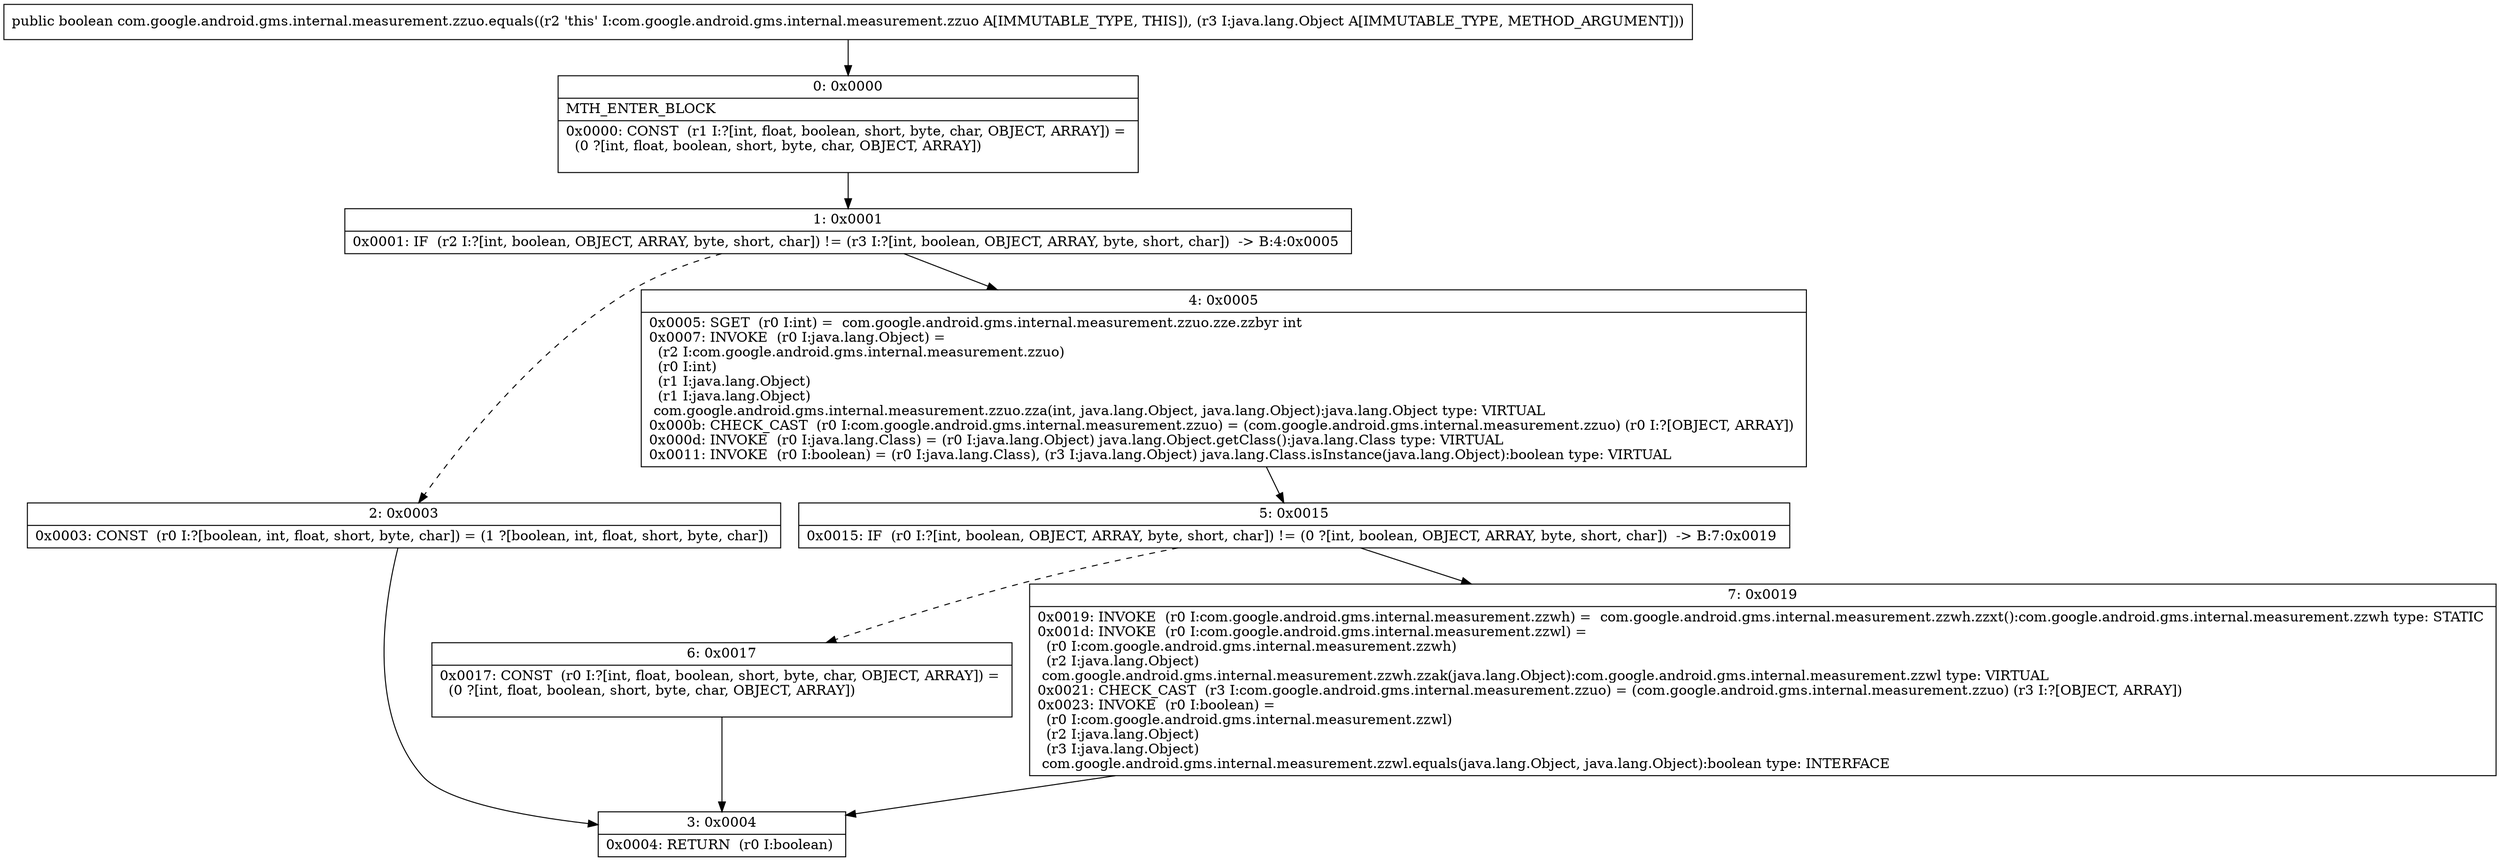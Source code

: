 digraph "CFG forcom.google.android.gms.internal.measurement.zzuo.equals(Ljava\/lang\/Object;)Z" {
Node_0 [shape=record,label="{0\:\ 0x0000|MTH_ENTER_BLOCK\l|0x0000: CONST  (r1 I:?[int, float, boolean, short, byte, char, OBJECT, ARRAY]) = \l  (0 ?[int, float, boolean, short, byte, char, OBJECT, ARRAY])\l \l}"];
Node_1 [shape=record,label="{1\:\ 0x0001|0x0001: IF  (r2 I:?[int, boolean, OBJECT, ARRAY, byte, short, char]) != (r3 I:?[int, boolean, OBJECT, ARRAY, byte, short, char])  \-\> B:4:0x0005 \l}"];
Node_2 [shape=record,label="{2\:\ 0x0003|0x0003: CONST  (r0 I:?[boolean, int, float, short, byte, char]) = (1 ?[boolean, int, float, short, byte, char]) \l}"];
Node_3 [shape=record,label="{3\:\ 0x0004|0x0004: RETURN  (r0 I:boolean) \l}"];
Node_4 [shape=record,label="{4\:\ 0x0005|0x0005: SGET  (r0 I:int) =  com.google.android.gms.internal.measurement.zzuo.zze.zzbyr int \l0x0007: INVOKE  (r0 I:java.lang.Object) = \l  (r2 I:com.google.android.gms.internal.measurement.zzuo)\l  (r0 I:int)\l  (r1 I:java.lang.Object)\l  (r1 I:java.lang.Object)\l com.google.android.gms.internal.measurement.zzuo.zza(int, java.lang.Object, java.lang.Object):java.lang.Object type: VIRTUAL \l0x000b: CHECK_CAST  (r0 I:com.google.android.gms.internal.measurement.zzuo) = (com.google.android.gms.internal.measurement.zzuo) (r0 I:?[OBJECT, ARRAY]) \l0x000d: INVOKE  (r0 I:java.lang.Class) = (r0 I:java.lang.Object) java.lang.Object.getClass():java.lang.Class type: VIRTUAL \l0x0011: INVOKE  (r0 I:boolean) = (r0 I:java.lang.Class), (r3 I:java.lang.Object) java.lang.Class.isInstance(java.lang.Object):boolean type: VIRTUAL \l}"];
Node_5 [shape=record,label="{5\:\ 0x0015|0x0015: IF  (r0 I:?[int, boolean, OBJECT, ARRAY, byte, short, char]) != (0 ?[int, boolean, OBJECT, ARRAY, byte, short, char])  \-\> B:7:0x0019 \l}"];
Node_6 [shape=record,label="{6\:\ 0x0017|0x0017: CONST  (r0 I:?[int, float, boolean, short, byte, char, OBJECT, ARRAY]) = \l  (0 ?[int, float, boolean, short, byte, char, OBJECT, ARRAY])\l \l}"];
Node_7 [shape=record,label="{7\:\ 0x0019|0x0019: INVOKE  (r0 I:com.google.android.gms.internal.measurement.zzwh) =  com.google.android.gms.internal.measurement.zzwh.zzxt():com.google.android.gms.internal.measurement.zzwh type: STATIC \l0x001d: INVOKE  (r0 I:com.google.android.gms.internal.measurement.zzwl) = \l  (r0 I:com.google.android.gms.internal.measurement.zzwh)\l  (r2 I:java.lang.Object)\l com.google.android.gms.internal.measurement.zzwh.zzak(java.lang.Object):com.google.android.gms.internal.measurement.zzwl type: VIRTUAL \l0x0021: CHECK_CAST  (r3 I:com.google.android.gms.internal.measurement.zzuo) = (com.google.android.gms.internal.measurement.zzuo) (r3 I:?[OBJECT, ARRAY]) \l0x0023: INVOKE  (r0 I:boolean) = \l  (r0 I:com.google.android.gms.internal.measurement.zzwl)\l  (r2 I:java.lang.Object)\l  (r3 I:java.lang.Object)\l com.google.android.gms.internal.measurement.zzwl.equals(java.lang.Object, java.lang.Object):boolean type: INTERFACE \l}"];
MethodNode[shape=record,label="{public boolean com.google.android.gms.internal.measurement.zzuo.equals((r2 'this' I:com.google.android.gms.internal.measurement.zzuo A[IMMUTABLE_TYPE, THIS]), (r3 I:java.lang.Object A[IMMUTABLE_TYPE, METHOD_ARGUMENT])) }"];
MethodNode -> Node_0;
Node_0 -> Node_1;
Node_1 -> Node_2[style=dashed];
Node_1 -> Node_4;
Node_2 -> Node_3;
Node_4 -> Node_5;
Node_5 -> Node_6[style=dashed];
Node_5 -> Node_7;
Node_6 -> Node_3;
Node_7 -> Node_3;
}

